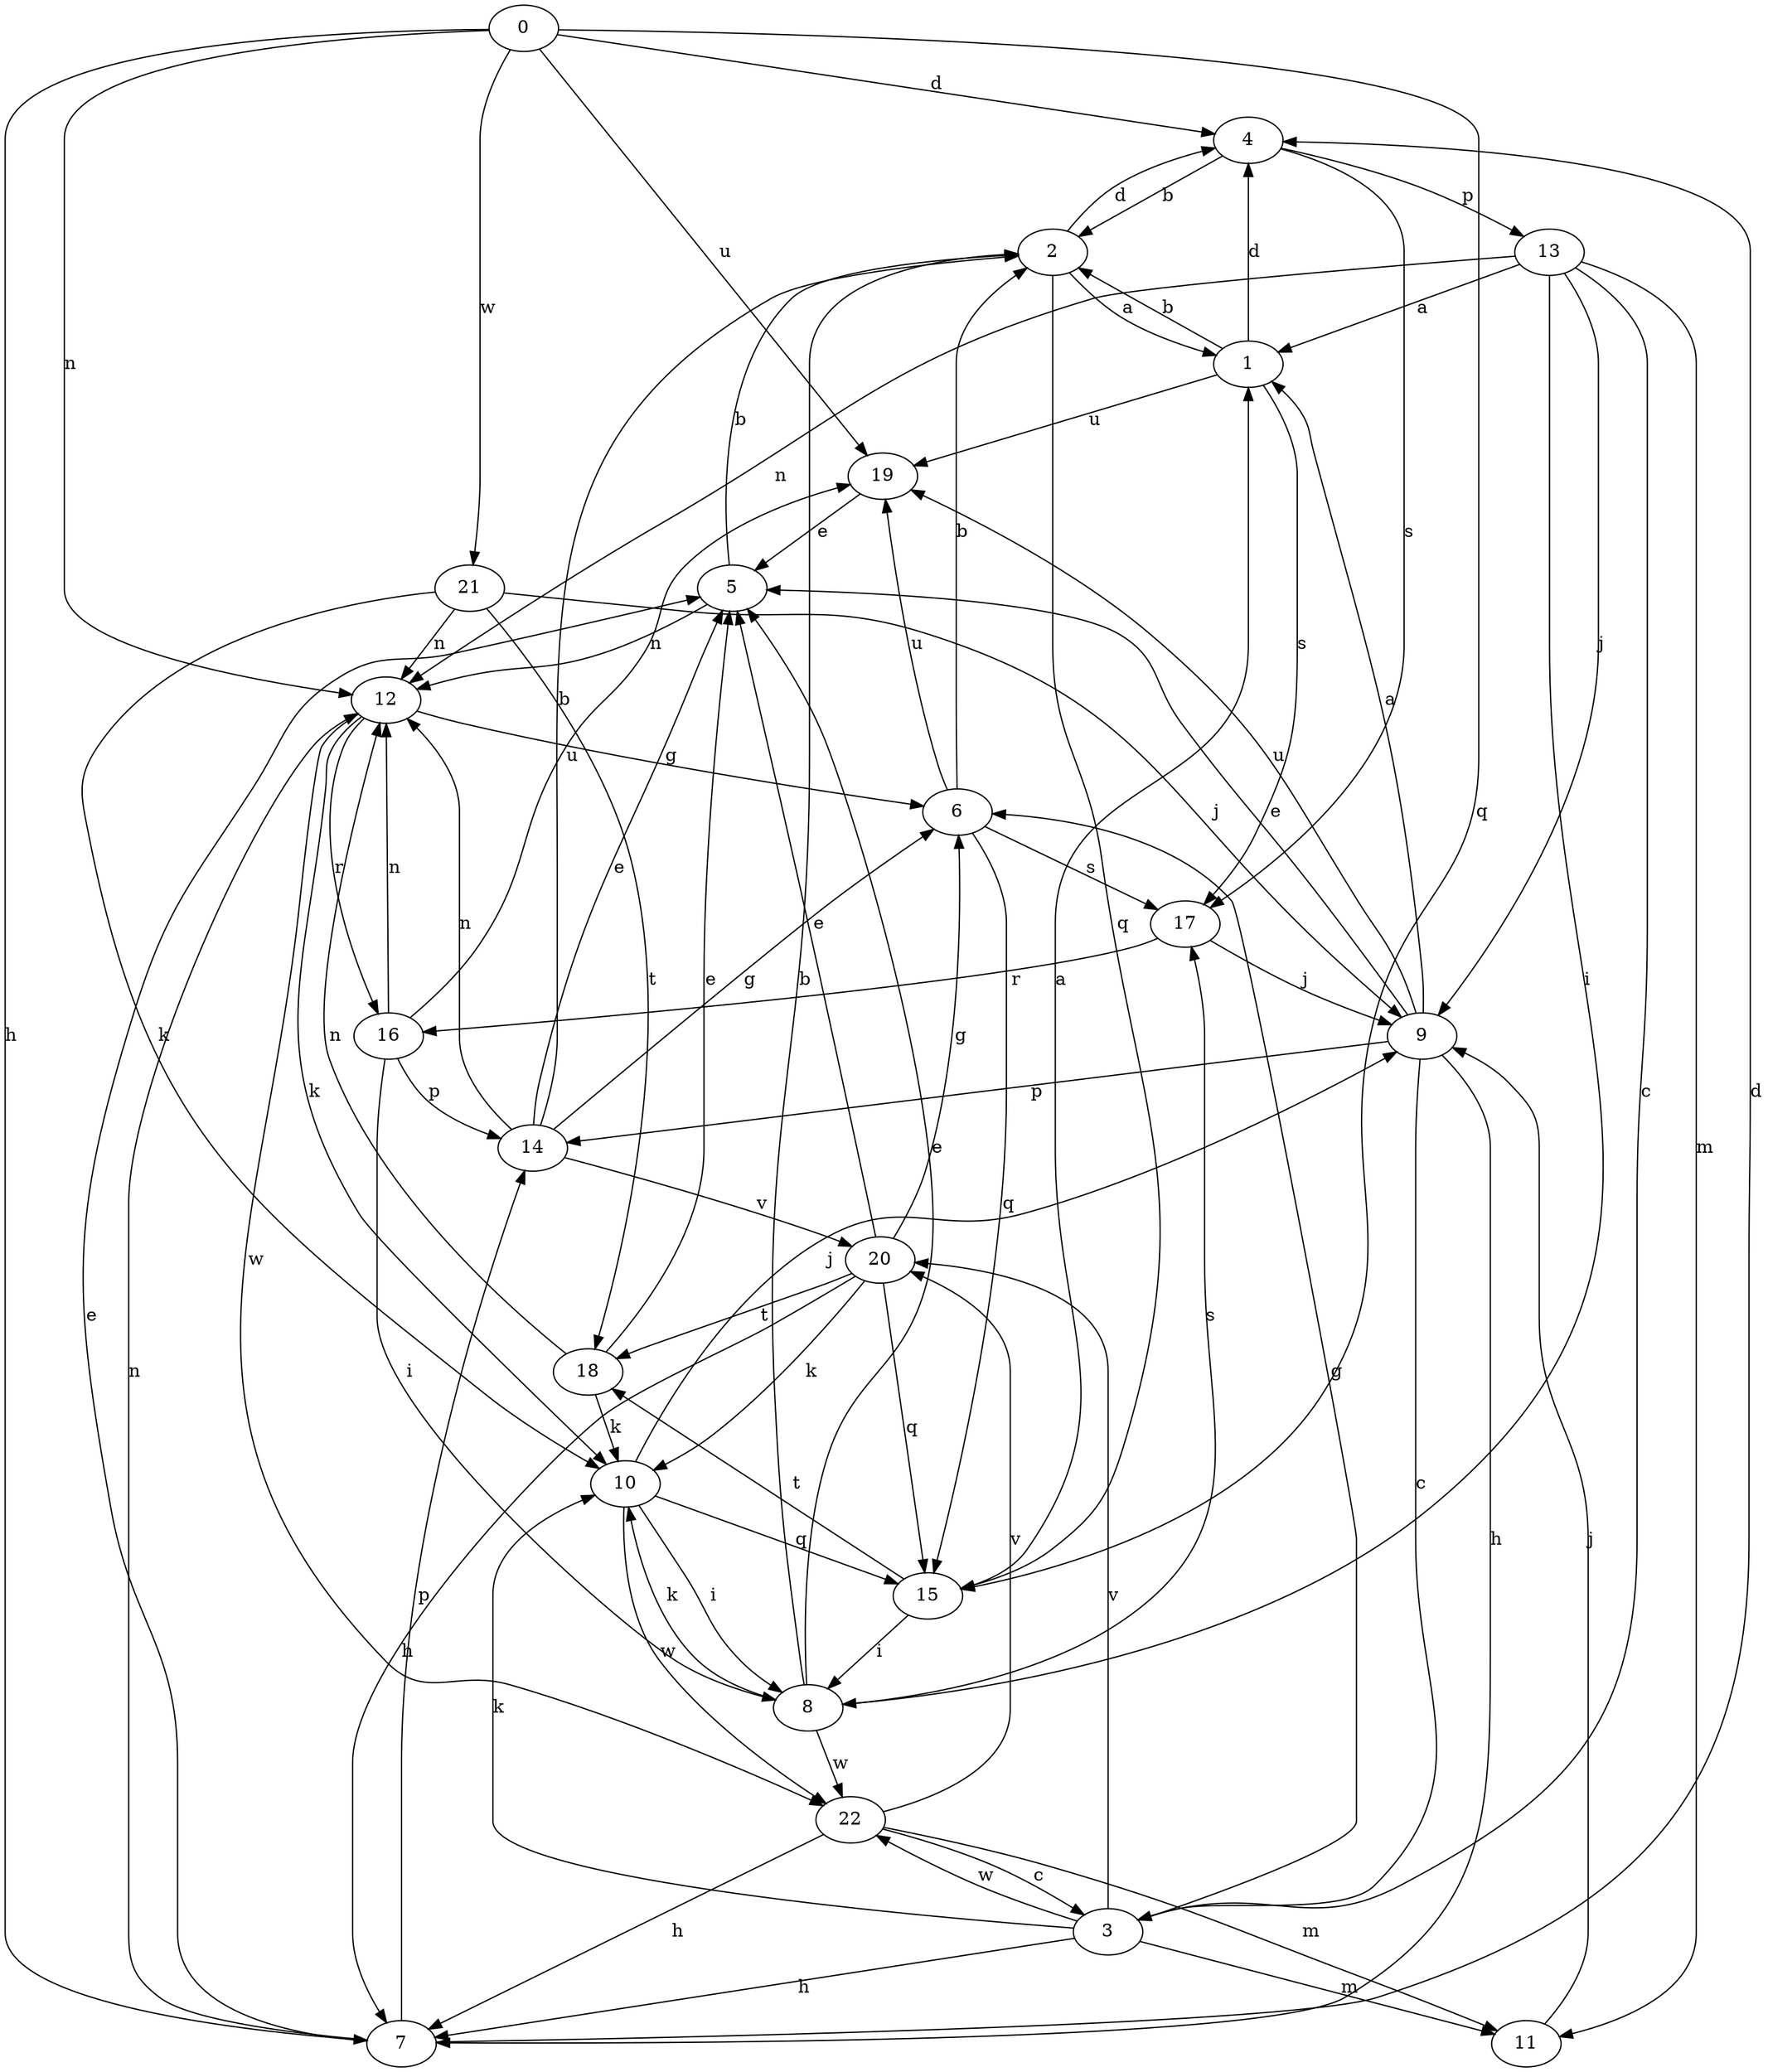 strict digraph  {
0;
1;
2;
3;
4;
5;
6;
7;
8;
9;
10;
11;
12;
13;
14;
15;
16;
17;
18;
19;
20;
21;
22;
0 -> 4  [label=d];
0 -> 7  [label=h];
0 -> 12  [label=n];
0 -> 15  [label=q];
0 -> 19  [label=u];
0 -> 21  [label=w];
1 -> 2  [label=b];
1 -> 4  [label=d];
1 -> 17  [label=s];
1 -> 19  [label=u];
2 -> 1  [label=a];
2 -> 4  [label=d];
2 -> 15  [label=q];
3 -> 6  [label=g];
3 -> 7  [label=h];
3 -> 10  [label=k];
3 -> 11  [label=m];
3 -> 20  [label=v];
3 -> 22  [label=w];
4 -> 2  [label=b];
4 -> 13  [label=p];
4 -> 17  [label=s];
5 -> 2  [label=b];
5 -> 12  [label=n];
6 -> 2  [label=b];
6 -> 15  [label=q];
6 -> 17  [label=s];
6 -> 19  [label=u];
7 -> 4  [label=d];
7 -> 5  [label=e];
7 -> 12  [label=n];
7 -> 14  [label=p];
8 -> 2  [label=b];
8 -> 5  [label=e];
8 -> 10  [label=k];
8 -> 17  [label=s];
8 -> 22  [label=w];
9 -> 1  [label=a];
9 -> 3  [label=c];
9 -> 5  [label=e];
9 -> 7  [label=h];
9 -> 14  [label=p];
9 -> 19  [label=u];
10 -> 8  [label=i];
10 -> 9  [label=j];
10 -> 15  [label=q];
10 -> 22  [label=w];
11 -> 9  [label=j];
12 -> 6  [label=g];
12 -> 10  [label=k];
12 -> 16  [label=r];
12 -> 22  [label=w];
13 -> 1  [label=a];
13 -> 3  [label=c];
13 -> 8  [label=i];
13 -> 9  [label=j];
13 -> 11  [label=m];
13 -> 12  [label=n];
14 -> 2  [label=b];
14 -> 5  [label=e];
14 -> 6  [label=g];
14 -> 12  [label=n];
14 -> 20  [label=v];
15 -> 1  [label=a];
15 -> 8  [label=i];
15 -> 18  [label=t];
16 -> 8  [label=i];
16 -> 12  [label=n];
16 -> 14  [label=p];
16 -> 19  [label=u];
17 -> 9  [label=j];
17 -> 16  [label=r];
18 -> 5  [label=e];
18 -> 10  [label=k];
18 -> 12  [label=n];
19 -> 5  [label=e];
20 -> 5  [label=e];
20 -> 6  [label=g];
20 -> 7  [label=h];
20 -> 10  [label=k];
20 -> 15  [label=q];
20 -> 18  [label=t];
21 -> 9  [label=j];
21 -> 10  [label=k];
21 -> 12  [label=n];
21 -> 18  [label=t];
22 -> 3  [label=c];
22 -> 7  [label=h];
22 -> 11  [label=m];
22 -> 20  [label=v];
}
